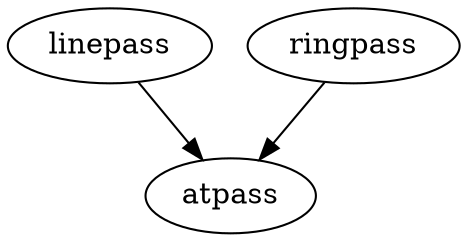 /* Created by mdot for Matlab */
digraph m2html {
  linepass -> atpass;
  ringpass -> atpass;

  atpass [URL="atpass.html"];
  linepass [URL="linepass.html"];
  ringpass [URL="ringpass.html"];
}